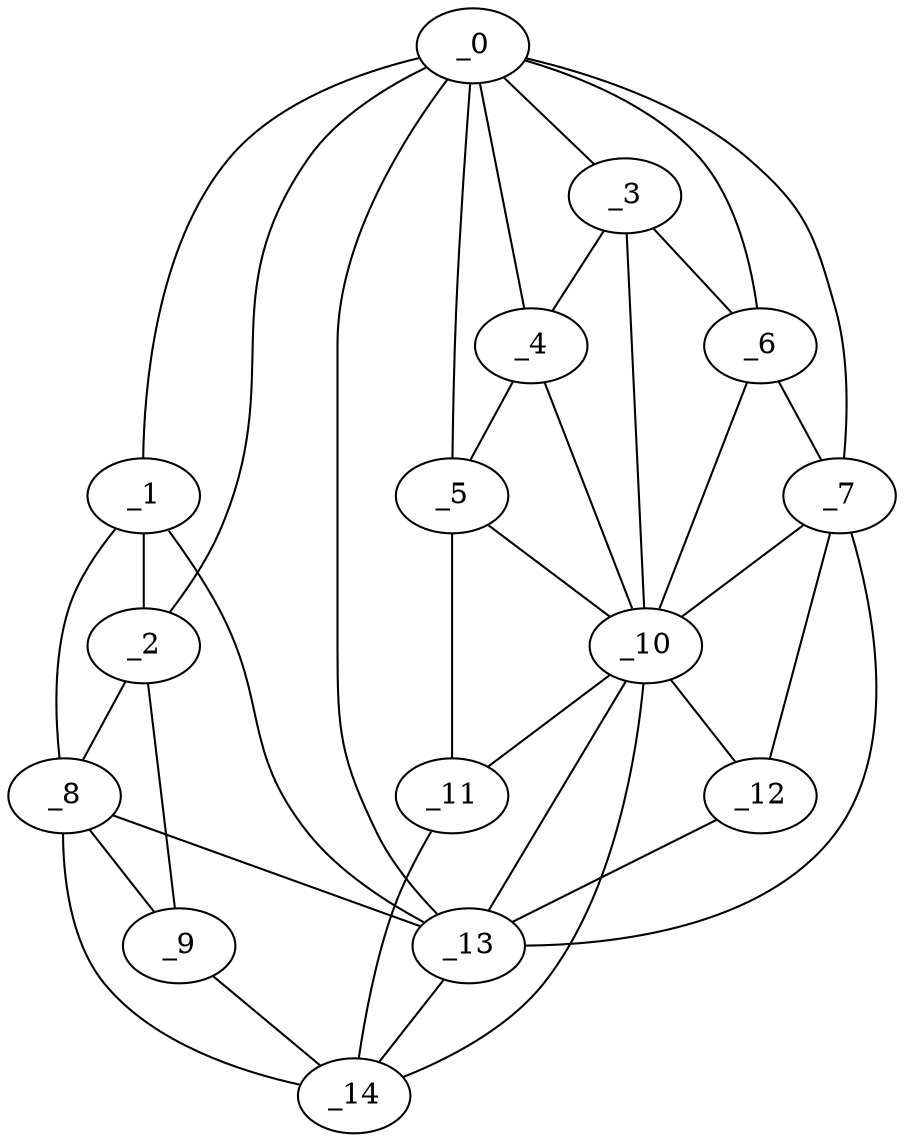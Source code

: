 graph "obj24__120.gxl" {
	_0	 [x=38,
		y=57];
	_1	 [x=42,
		y=29];
	_0 -- _1	 [valence=1];
	_2	 [x=44,
		y=7];
	_0 -- _2	 [valence=1];
	_3	 [x=61,
		y=92];
	_0 -- _3	 [valence=2];
	_4	 [x=61,
		y=98];
	_0 -- _4	 [valence=1];
	_5	 [x=62,
		y=109];
	_0 -- _5	 [valence=1];
	_6	 [x=82,
		y=76];
	_0 -- _6	 [valence=2];
	_7	 [x=88,
		y=68];
	_0 -- _7	 [valence=2];
	_13	 [x=93,
		y=50];
	_0 -- _13	 [valence=1];
	_1 -- _2	 [valence=2];
	_8	 [x=89,
		y=29];
	_1 -- _8	 [valence=1];
	_1 -- _13	 [valence=2];
	_2 -- _8	 [valence=2];
	_9	 [x=90,
		y=9];
	_2 -- _9	 [valence=1];
	_3 -- _4	 [valence=1];
	_3 -- _6	 [valence=1];
	_10	 [x=91,
		y=109];
	_3 -- _10	 [valence=2];
	_4 -- _5	 [valence=2];
	_4 -- _10	 [valence=2];
	_5 -- _10	 [valence=1];
	_11	 [x=91,
		y=119];
	_5 -- _11	 [valence=1];
	_6 -- _7	 [valence=1];
	_6 -- _10	 [valence=2];
	_7 -- _10	 [valence=2];
	_12	 [x=92,
		y=60];
	_7 -- _12	 [valence=2];
	_7 -- _13	 [valence=2];
	_8 -- _9	 [valence=2];
	_8 -- _13	 [valence=2];
	_14	 [x=94,
		y=38];
	_8 -- _14	 [valence=2];
	_9 -- _14	 [valence=1];
	_10 -- _11	 [valence=1];
	_10 -- _12	 [valence=1];
	_10 -- _13	 [valence=2];
	_10 -- _14	 [valence=2];
	_11 -- _14	 [valence=1];
	_12 -- _13	 [valence=2];
	_13 -- _14	 [valence=2];
}
